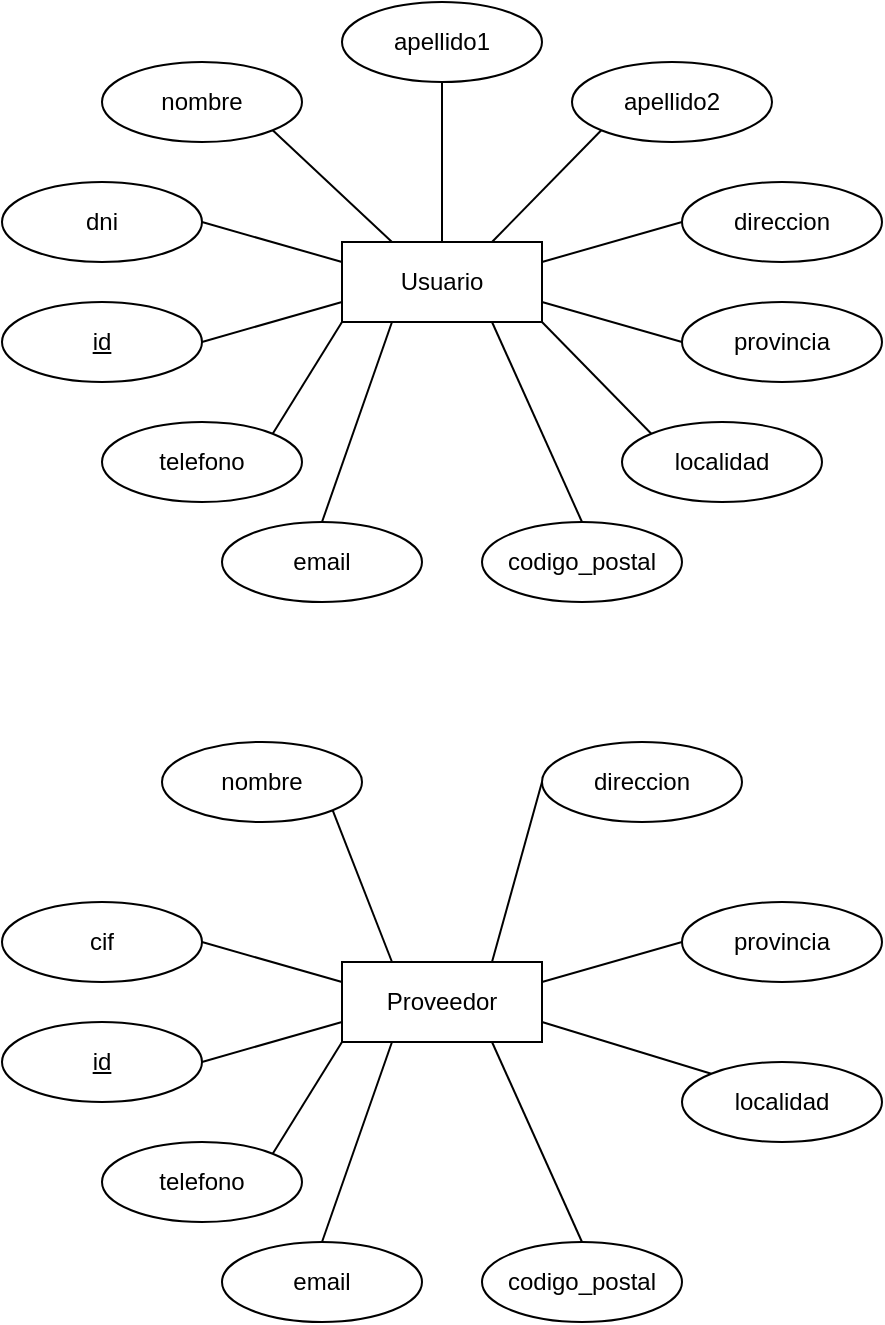 <mxfile version="24.2.1" type="github">
  <diagram id="R2lEEEUBdFMjLlhIrx00" name="Page-1">
    <mxGraphModel dx="1434" dy="762" grid="1" gridSize="10" guides="1" tooltips="1" connect="1" arrows="1" fold="1" page="1" pageScale="1" pageWidth="850" pageHeight="1100" math="0" shadow="0" extFonts="Permanent Marker^https://fonts.googleapis.com/css?family=Permanent+Marker">
      <root>
        <mxCell id="0" />
        <mxCell id="1" parent="0" />
        <mxCell id="CP5bFm40odVV3JDgffe8-26" value="" style="group" vertex="1" connectable="0" parent="1">
          <mxGeometry x="40" y="40" width="440" height="300" as="geometry" />
        </mxCell>
        <mxCell id="CP5bFm40odVV3JDgffe8-1" value="&lt;div&gt;Usuario&lt;/div&gt;" style="whiteSpace=wrap;html=1;align=center;" vertex="1" parent="CP5bFm40odVV3JDgffe8-26">
          <mxGeometry x="170" y="120" width="100" height="40" as="geometry" />
        </mxCell>
        <mxCell id="CP5bFm40odVV3JDgffe8-2" value="&lt;div&gt;nombre&lt;/div&gt;" style="ellipse;whiteSpace=wrap;html=1;align=center;" vertex="1" parent="CP5bFm40odVV3JDgffe8-26">
          <mxGeometry x="50" y="30" width="100" height="40" as="geometry" />
        </mxCell>
        <mxCell id="CP5bFm40odVV3JDgffe8-3" value="dni" style="ellipse;whiteSpace=wrap;html=1;align=center;" vertex="1" parent="CP5bFm40odVV3JDgffe8-26">
          <mxGeometry y="90" width="100" height="40" as="geometry" />
        </mxCell>
        <mxCell id="CP5bFm40odVV3JDgffe8-4" value="id" style="ellipse;whiteSpace=wrap;html=1;align=center;fontStyle=4;" vertex="1" parent="CP5bFm40odVV3JDgffe8-26">
          <mxGeometry y="150" width="100" height="40" as="geometry" />
        </mxCell>
        <mxCell id="CP5bFm40odVV3JDgffe8-5" value="&lt;div&gt;apellido1&lt;/div&gt;" style="ellipse;whiteSpace=wrap;html=1;align=center;" vertex="1" parent="CP5bFm40odVV3JDgffe8-26">
          <mxGeometry x="170" width="100" height="40" as="geometry" />
        </mxCell>
        <mxCell id="CP5bFm40odVV3JDgffe8-6" value="apellido2" style="ellipse;whiteSpace=wrap;html=1;align=center;" vertex="1" parent="CP5bFm40odVV3JDgffe8-26">
          <mxGeometry x="285" y="30" width="100" height="40" as="geometry" />
        </mxCell>
        <mxCell id="CP5bFm40odVV3JDgffe8-7" value="direccion" style="ellipse;whiteSpace=wrap;html=1;align=center;" vertex="1" parent="CP5bFm40odVV3JDgffe8-26">
          <mxGeometry x="340" y="90" width="100" height="40" as="geometry" />
        </mxCell>
        <mxCell id="CP5bFm40odVV3JDgffe8-8" value="provincia" style="ellipse;whiteSpace=wrap;html=1;align=center;" vertex="1" parent="CP5bFm40odVV3JDgffe8-26">
          <mxGeometry x="340" y="150" width="100" height="40" as="geometry" />
        </mxCell>
        <mxCell id="CP5bFm40odVV3JDgffe8-9" value="localidad" style="ellipse;whiteSpace=wrap;html=1;align=center;" vertex="1" parent="CP5bFm40odVV3JDgffe8-26">
          <mxGeometry x="310" y="210" width="100" height="40" as="geometry" />
        </mxCell>
        <mxCell id="CP5bFm40odVV3JDgffe8-10" value="codigo_postal" style="ellipse;whiteSpace=wrap;html=1;align=center;" vertex="1" parent="CP5bFm40odVV3JDgffe8-26">
          <mxGeometry x="240" y="260" width="100" height="40" as="geometry" />
        </mxCell>
        <mxCell id="CP5bFm40odVV3JDgffe8-11" value="email" style="ellipse;whiteSpace=wrap;html=1;align=center;" vertex="1" parent="CP5bFm40odVV3JDgffe8-26">
          <mxGeometry x="110" y="260" width="100" height="40" as="geometry" />
        </mxCell>
        <mxCell id="CP5bFm40odVV3JDgffe8-12" value="telefono" style="ellipse;whiteSpace=wrap;html=1;align=center;" vertex="1" parent="CP5bFm40odVV3JDgffe8-26">
          <mxGeometry x="50" y="210" width="100" height="40" as="geometry" />
        </mxCell>
        <mxCell id="CP5bFm40odVV3JDgffe8-14" value="" style="endArrow=none;html=1;rounded=0;exitX=1;exitY=0.5;exitDx=0;exitDy=0;entryX=0;entryY=0.75;entryDx=0;entryDy=0;" edge="1" parent="CP5bFm40odVV3JDgffe8-26" source="CP5bFm40odVV3JDgffe8-4" target="CP5bFm40odVV3JDgffe8-1">
          <mxGeometry relative="1" as="geometry">
            <mxPoint x="470" y="160" as="sourcePoint" />
            <mxPoint x="630" y="160" as="targetPoint" />
          </mxGeometry>
        </mxCell>
        <mxCell id="CP5bFm40odVV3JDgffe8-16" value="" style="endArrow=none;html=1;rounded=0;exitX=1;exitY=0.5;exitDx=0;exitDy=0;entryX=0;entryY=0.25;entryDx=0;entryDy=0;" edge="1" parent="CP5bFm40odVV3JDgffe8-26" source="CP5bFm40odVV3JDgffe8-3" target="CP5bFm40odVV3JDgffe8-1">
          <mxGeometry relative="1" as="geometry">
            <mxPoint x="470" y="160" as="sourcePoint" />
            <mxPoint x="630" y="160" as="targetPoint" />
          </mxGeometry>
        </mxCell>
        <mxCell id="CP5bFm40odVV3JDgffe8-17" value="" style="endArrow=none;html=1;rounded=0;exitX=1;exitY=1;exitDx=0;exitDy=0;entryX=0.25;entryY=0;entryDx=0;entryDy=0;" edge="1" parent="CP5bFm40odVV3JDgffe8-26" source="CP5bFm40odVV3JDgffe8-2" target="CP5bFm40odVV3JDgffe8-1">
          <mxGeometry relative="1" as="geometry">
            <mxPoint x="470" y="160" as="sourcePoint" />
            <mxPoint x="630" y="160" as="targetPoint" />
          </mxGeometry>
        </mxCell>
        <mxCell id="CP5bFm40odVV3JDgffe8-18" value="" style="endArrow=none;html=1;rounded=0;exitX=0.5;exitY=1;exitDx=0;exitDy=0;entryX=0.5;entryY=0;entryDx=0;entryDy=0;" edge="1" parent="CP5bFm40odVV3JDgffe8-26" source="CP5bFm40odVV3JDgffe8-5" target="CP5bFm40odVV3JDgffe8-1">
          <mxGeometry relative="1" as="geometry">
            <mxPoint x="470" y="160" as="sourcePoint" />
            <mxPoint x="630" y="160" as="targetPoint" />
          </mxGeometry>
        </mxCell>
        <mxCell id="CP5bFm40odVV3JDgffe8-19" value="" style="endArrow=none;html=1;rounded=0;exitX=0.75;exitY=0;exitDx=0;exitDy=0;entryX=0;entryY=1;entryDx=0;entryDy=0;" edge="1" parent="CP5bFm40odVV3JDgffe8-26" source="CP5bFm40odVV3JDgffe8-1" target="CP5bFm40odVV3JDgffe8-6">
          <mxGeometry relative="1" as="geometry">
            <mxPoint x="470" y="160" as="sourcePoint" />
            <mxPoint x="630" y="160" as="targetPoint" />
          </mxGeometry>
        </mxCell>
        <mxCell id="CP5bFm40odVV3JDgffe8-20" value="" style="endArrow=none;html=1;rounded=0;exitX=1;exitY=0.25;exitDx=0;exitDy=0;entryX=0;entryY=0.5;entryDx=0;entryDy=0;" edge="1" parent="CP5bFm40odVV3JDgffe8-26" source="CP5bFm40odVV3JDgffe8-1" target="CP5bFm40odVV3JDgffe8-7">
          <mxGeometry relative="1" as="geometry">
            <mxPoint x="470" y="160" as="sourcePoint" />
            <mxPoint x="630" y="160" as="targetPoint" />
          </mxGeometry>
        </mxCell>
        <mxCell id="CP5bFm40odVV3JDgffe8-21" value="" style="endArrow=none;html=1;rounded=0;exitX=1;exitY=0.75;exitDx=0;exitDy=0;entryX=0;entryY=0.5;entryDx=0;entryDy=0;" edge="1" parent="CP5bFm40odVV3JDgffe8-26" source="CP5bFm40odVV3JDgffe8-1" target="CP5bFm40odVV3JDgffe8-8">
          <mxGeometry relative="1" as="geometry">
            <mxPoint x="470" y="160" as="sourcePoint" />
            <mxPoint x="630" y="160" as="targetPoint" />
          </mxGeometry>
        </mxCell>
        <mxCell id="CP5bFm40odVV3JDgffe8-22" value="" style="endArrow=none;html=1;rounded=0;exitX=1;exitY=0;exitDx=0;exitDy=0;entryX=0;entryY=1;entryDx=0;entryDy=0;" edge="1" parent="CP5bFm40odVV3JDgffe8-26" source="CP5bFm40odVV3JDgffe8-12" target="CP5bFm40odVV3JDgffe8-1">
          <mxGeometry relative="1" as="geometry">
            <mxPoint x="470" y="160" as="sourcePoint" />
            <mxPoint x="630" y="160" as="targetPoint" />
          </mxGeometry>
        </mxCell>
        <mxCell id="CP5bFm40odVV3JDgffe8-23" value="" style="endArrow=none;html=1;rounded=0;entryX=0;entryY=0;entryDx=0;entryDy=0;exitX=1;exitY=1;exitDx=0;exitDy=0;" edge="1" parent="CP5bFm40odVV3JDgffe8-26" source="CP5bFm40odVV3JDgffe8-1" target="CP5bFm40odVV3JDgffe8-9">
          <mxGeometry relative="1" as="geometry">
            <mxPoint x="270" y="190" as="sourcePoint" />
            <mxPoint x="630" y="160" as="targetPoint" />
          </mxGeometry>
        </mxCell>
        <mxCell id="CP5bFm40odVV3JDgffe8-24" value="" style="endArrow=none;html=1;rounded=0;exitX=0.75;exitY=1;exitDx=0;exitDy=0;entryX=0.5;entryY=0;entryDx=0;entryDy=0;" edge="1" parent="CP5bFm40odVV3JDgffe8-26" source="CP5bFm40odVV3JDgffe8-1" target="CP5bFm40odVV3JDgffe8-10">
          <mxGeometry relative="1" as="geometry">
            <mxPoint x="470" y="160" as="sourcePoint" />
            <mxPoint x="630" y="160" as="targetPoint" />
          </mxGeometry>
        </mxCell>
        <mxCell id="CP5bFm40odVV3JDgffe8-25" value="" style="endArrow=none;html=1;rounded=0;exitX=0.5;exitY=0;exitDx=0;exitDy=0;entryX=0.25;entryY=1;entryDx=0;entryDy=0;" edge="1" parent="CP5bFm40odVV3JDgffe8-26" source="CP5bFm40odVV3JDgffe8-11" target="CP5bFm40odVV3JDgffe8-1">
          <mxGeometry relative="1" as="geometry">
            <mxPoint x="470" y="160" as="sourcePoint" />
            <mxPoint x="630" y="160" as="targetPoint" />
          </mxGeometry>
        </mxCell>
        <mxCell id="CP5bFm40odVV3JDgffe8-29" value="Proveedor" style="whiteSpace=wrap;html=1;align=center;" vertex="1" parent="1">
          <mxGeometry x="210" y="520" width="100" height="40" as="geometry" />
        </mxCell>
        <mxCell id="CP5bFm40odVV3JDgffe8-30" value="&lt;div&gt;nombre&lt;/div&gt;" style="ellipse;whiteSpace=wrap;html=1;align=center;" vertex="1" parent="1">
          <mxGeometry x="120" y="410" width="100" height="40" as="geometry" />
        </mxCell>
        <mxCell id="CP5bFm40odVV3JDgffe8-31" value="cif" style="ellipse;whiteSpace=wrap;html=1;align=center;" vertex="1" parent="1">
          <mxGeometry x="40" y="490" width="100" height="40" as="geometry" />
        </mxCell>
        <mxCell id="CP5bFm40odVV3JDgffe8-32" value="id" style="ellipse;whiteSpace=wrap;html=1;align=center;fontStyle=4;" vertex="1" parent="1">
          <mxGeometry x="40" y="550" width="100" height="40" as="geometry" />
        </mxCell>
        <mxCell id="CP5bFm40odVV3JDgffe8-35" value="direccion" style="ellipse;whiteSpace=wrap;html=1;align=center;" vertex="1" parent="1">
          <mxGeometry x="310" y="410" width="100" height="40" as="geometry" />
        </mxCell>
        <mxCell id="CP5bFm40odVV3JDgffe8-36" value="provincia" style="ellipse;whiteSpace=wrap;html=1;align=center;" vertex="1" parent="1">
          <mxGeometry x="380" y="490" width="100" height="40" as="geometry" />
        </mxCell>
        <mxCell id="CP5bFm40odVV3JDgffe8-37" value="localidad" style="ellipse;whiteSpace=wrap;html=1;align=center;" vertex="1" parent="1">
          <mxGeometry x="380" y="570" width="100" height="40" as="geometry" />
        </mxCell>
        <mxCell id="CP5bFm40odVV3JDgffe8-38" value="codigo_postal" style="ellipse;whiteSpace=wrap;html=1;align=center;" vertex="1" parent="1">
          <mxGeometry x="280" y="660" width="100" height="40" as="geometry" />
        </mxCell>
        <mxCell id="CP5bFm40odVV3JDgffe8-39" value="email" style="ellipse;whiteSpace=wrap;html=1;align=center;" vertex="1" parent="1">
          <mxGeometry x="150" y="660" width="100" height="40" as="geometry" />
        </mxCell>
        <mxCell id="CP5bFm40odVV3JDgffe8-40" value="telefono" style="ellipse;whiteSpace=wrap;html=1;align=center;" vertex="1" parent="1">
          <mxGeometry x="90" y="610" width="100" height="40" as="geometry" />
        </mxCell>
        <mxCell id="CP5bFm40odVV3JDgffe8-41" value="" style="endArrow=none;html=1;rounded=0;exitX=1;exitY=0.5;exitDx=0;exitDy=0;entryX=0;entryY=0.75;entryDx=0;entryDy=0;" edge="1" parent="1" source="CP5bFm40odVV3JDgffe8-32" target="CP5bFm40odVV3JDgffe8-29">
          <mxGeometry relative="1" as="geometry">
            <mxPoint x="510" y="560" as="sourcePoint" />
            <mxPoint x="670" y="560" as="targetPoint" />
          </mxGeometry>
        </mxCell>
        <mxCell id="CP5bFm40odVV3JDgffe8-42" value="" style="endArrow=none;html=1;rounded=0;exitX=1;exitY=0.5;exitDx=0;exitDy=0;entryX=0;entryY=0.25;entryDx=0;entryDy=0;" edge="1" parent="1" source="CP5bFm40odVV3JDgffe8-31" target="CP5bFm40odVV3JDgffe8-29">
          <mxGeometry relative="1" as="geometry">
            <mxPoint x="510" y="560" as="sourcePoint" />
            <mxPoint x="670" y="560" as="targetPoint" />
          </mxGeometry>
        </mxCell>
        <mxCell id="CP5bFm40odVV3JDgffe8-43" value="" style="endArrow=none;html=1;rounded=0;exitX=1;exitY=1;exitDx=0;exitDy=0;entryX=0.25;entryY=0;entryDx=0;entryDy=0;" edge="1" parent="1" source="CP5bFm40odVV3JDgffe8-30" target="CP5bFm40odVV3JDgffe8-29">
          <mxGeometry relative="1" as="geometry">
            <mxPoint x="510" y="560" as="sourcePoint" />
            <mxPoint x="670" y="560" as="targetPoint" />
          </mxGeometry>
        </mxCell>
        <mxCell id="CP5bFm40odVV3JDgffe8-46" value="" style="endArrow=none;html=1;rounded=0;exitX=0.75;exitY=0;exitDx=0;exitDy=0;entryX=0;entryY=0.5;entryDx=0;entryDy=0;" edge="1" parent="1" source="CP5bFm40odVV3JDgffe8-29" target="CP5bFm40odVV3JDgffe8-35">
          <mxGeometry relative="1" as="geometry">
            <mxPoint x="510" y="560" as="sourcePoint" />
            <mxPoint x="670" y="560" as="targetPoint" />
          </mxGeometry>
        </mxCell>
        <mxCell id="CP5bFm40odVV3JDgffe8-47" value="" style="endArrow=none;html=1;rounded=0;exitX=1;exitY=0.25;exitDx=0;exitDy=0;entryX=0;entryY=0.5;entryDx=0;entryDy=0;" edge="1" parent="1" source="CP5bFm40odVV3JDgffe8-29" target="CP5bFm40odVV3JDgffe8-36">
          <mxGeometry relative="1" as="geometry">
            <mxPoint x="510" y="560" as="sourcePoint" />
            <mxPoint x="670" y="560" as="targetPoint" />
          </mxGeometry>
        </mxCell>
        <mxCell id="CP5bFm40odVV3JDgffe8-48" value="" style="endArrow=none;html=1;rounded=0;exitX=1;exitY=0;exitDx=0;exitDy=0;entryX=0;entryY=1;entryDx=0;entryDy=0;" edge="1" parent="1" source="CP5bFm40odVV3JDgffe8-40" target="CP5bFm40odVV3JDgffe8-29">
          <mxGeometry relative="1" as="geometry">
            <mxPoint x="510" y="560" as="sourcePoint" />
            <mxPoint x="670" y="560" as="targetPoint" />
          </mxGeometry>
        </mxCell>
        <mxCell id="CP5bFm40odVV3JDgffe8-49" value="" style="endArrow=none;html=1;rounded=0;entryX=0;entryY=0;entryDx=0;entryDy=0;exitX=1;exitY=0.75;exitDx=0;exitDy=0;" edge="1" parent="1" source="CP5bFm40odVV3JDgffe8-29" target="CP5bFm40odVV3JDgffe8-37">
          <mxGeometry relative="1" as="geometry">
            <mxPoint x="310" y="590" as="sourcePoint" />
            <mxPoint x="670" y="560" as="targetPoint" />
          </mxGeometry>
        </mxCell>
        <mxCell id="CP5bFm40odVV3JDgffe8-50" value="" style="endArrow=none;html=1;rounded=0;exitX=0.75;exitY=1;exitDx=0;exitDy=0;entryX=0.5;entryY=0;entryDx=0;entryDy=0;" edge="1" parent="1" source="CP5bFm40odVV3JDgffe8-29" target="CP5bFm40odVV3JDgffe8-38">
          <mxGeometry relative="1" as="geometry">
            <mxPoint x="510" y="560" as="sourcePoint" />
            <mxPoint x="670" y="560" as="targetPoint" />
          </mxGeometry>
        </mxCell>
        <mxCell id="CP5bFm40odVV3JDgffe8-51" value="" style="endArrow=none;html=1;rounded=0;exitX=0.5;exitY=0;exitDx=0;exitDy=0;entryX=0.25;entryY=1;entryDx=0;entryDy=0;" edge="1" parent="1" source="CP5bFm40odVV3JDgffe8-39" target="CP5bFm40odVV3JDgffe8-29">
          <mxGeometry relative="1" as="geometry">
            <mxPoint x="510" y="560" as="sourcePoint" />
            <mxPoint x="670" y="560" as="targetPoint" />
          </mxGeometry>
        </mxCell>
      </root>
    </mxGraphModel>
  </diagram>
</mxfile>
